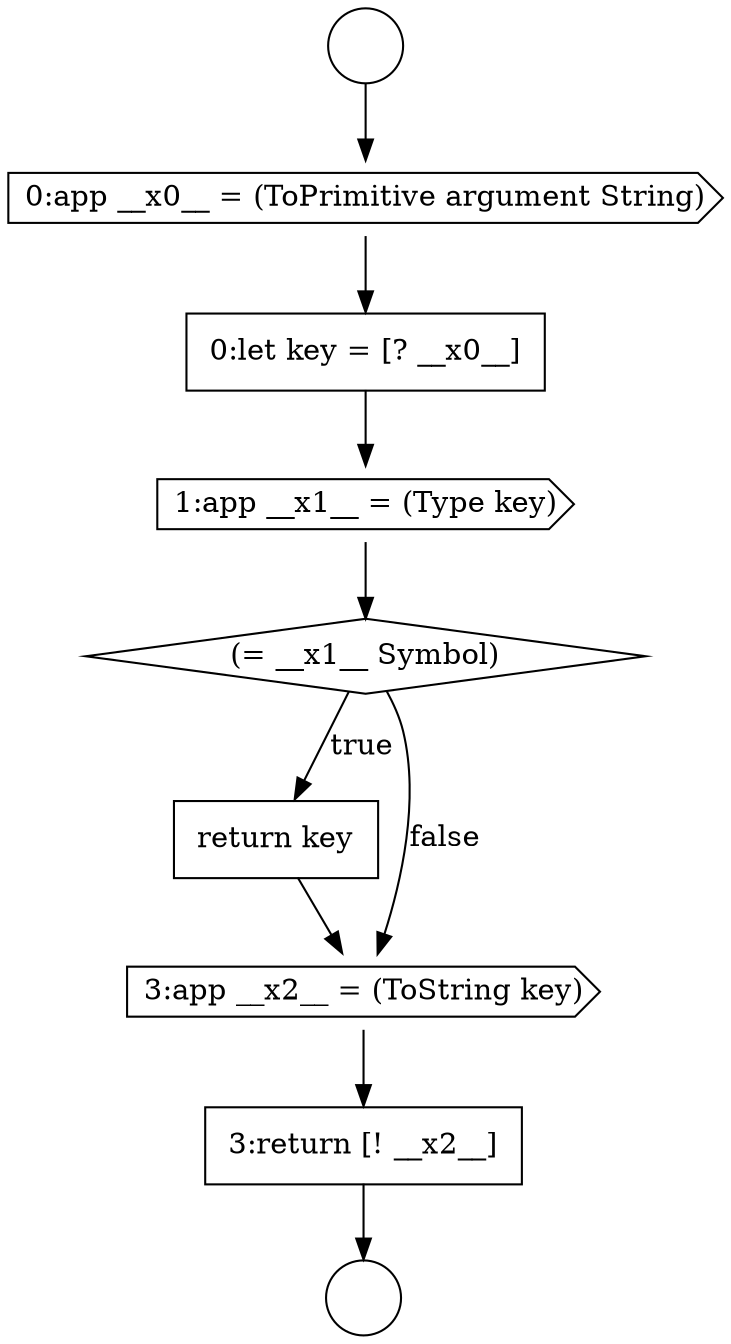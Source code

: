digraph {
  node440 [shape=circle label=" " color="black" fillcolor="white" style=filled]
  node443 [shape=cds, label=<<font color="black">1:app __x1__ = (Type key)</font>> color="black" fillcolor="white" style=filled]
  node439 [shape=circle label=" " color="black" fillcolor="white" style=filled]
  node444 [shape=diamond, label=<<font color="black">(= __x1__ Symbol)</font>> color="black" fillcolor="white" style=filled]
  node445 [shape=none, margin=0, label=<<font color="black">
    <table border="0" cellborder="1" cellspacing="0" cellpadding="10">
      <tr><td align="left">return key</td></tr>
    </table>
  </font>> color="black" fillcolor="white" style=filled]
  node441 [shape=cds, label=<<font color="black">0:app __x0__ = (ToPrimitive argument String)</font>> color="black" fillcolor="white" style=filled]
  node446 [shape=cds, label=<<font color="black">3:app __x2__ = (ToString key)</font>> color="black" fillcolor="white" style=filled]
  node447 [shape=none, margin=0, label=<<font color="black">
    <table border="0" cellborder="1" cellspacing="0" cellpadding="10">
      <tr><td align="left">3:return [! __x2__]</td></tr>
    </table>
  </font>> color="black" fillcolor="white" style=filled]
  node442 [shape=none, margin=0, label=<<font color="black">
    <table border="0" cellborder="1" cellspacing="0" cellpadding="10">
      <tr><td align="left">0:let key = [? __x0__]</td></tr>
    </table>
  </font>> color="black" fillcolor="white" style=filled]
  node446 -> node447 [ color="black"]
  node441 -> node442 [ color="black"]
  node447 -> node440 [ color="black"]
  node445 -> node446 [ color="black"]
  node443 -> node444 [ color="black"]
  node442 -> node443 [ color="black"]
  node439 -> node441 [ color="black"]
  node444 -> node445 [label=<<font color="black">true</font>> color="black"]
  node444 -> node446 [label=<<font color="black">false</font>> color="black"]
}
